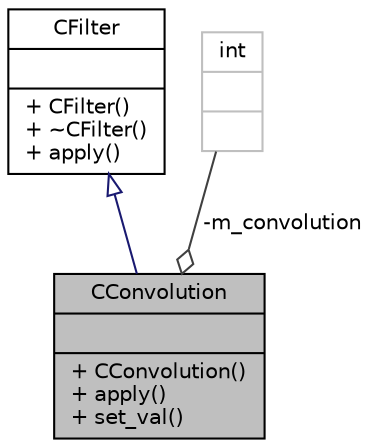 digraph "CConvolution"
{
 // LATEX_PDF_SIZE
  edge [fontname="Helvetica",fontsize="10",labelfontname="Helvetica",labelfontsize="10"];
  node [fontname="Helvetica",fontsize="10",shape=record];
  Node1 [label="{CConvolution\n||+ CConvolution()\l+ apply()\l+ set_val()\l}",height=0.2,width=0.4,color="black", fillcolor="grey75", style="filled", fontcolor="black",tooltip=" "];
  Node2 -> Node1 [dir="back",color="midnightblue",fontsize="10",style="solid",arrowtail="onormal"];
  Node2 [label="{CFilter\n||+ CFilter()\l+ ~CFilter()\l+ apply()\l}",height=0.2,width=0.4,color="black", fillcolor="white", style="filled",URL="$classCFilter.html",tooltip=" "];
  Node3 -> Node1 [color="grey25",fontsize="10",style="solid",label=" -m_convolution" ,arrowhead="odiamond"];
  Node3 [label="{int\n||}",height=0.2,width=0.4,color="grey75", fillcolor="white", style="filled",tooltip=" "];
}

